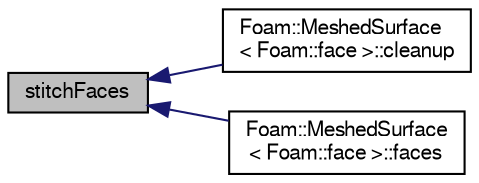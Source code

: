 digraph "stitchFaces"
{
  bgcolor="transparent";
  edge [fontname="FreeSans",fontsize="10",labelfontname="FreeSans",labelfontsize="10"];
  node [fontname="FreeSans",fontsize="10",shape=record];
  rankdir="LR";
  Node262 [label="stitchFaces",height=0.2,width=0.4,color="black", fillcolor="grey75", style="filled", fontcolor="black"];
  Node262 -> Node263 [dir="back",color="midnightblue",fontsize="10",style="solid",fontname="FreeSans"];
  Node263 [label="Foam::MeshedSurface\l\< Foam::face \>::cleanup",height=0.2,width=0.4,color="black",URL="$a29566.html#a71fb3698346366a55da6e64bdf82a89f",tooltip="Remove invalid faces. "];
  Node262 -> Node264 [dir="back",color="midnightblue",fontsize="10",style="solid",fontname="FreeSans"];
  Node264 [label="Foam::MeshedSurface\l\< Foam::face \>::faces",height=0.2,width=0.4,color="black",URL="$a29566.html#a16c6d36f7c961d037a44e5c235d9aa15",tooltip="Return const access to the faces. "];
}
